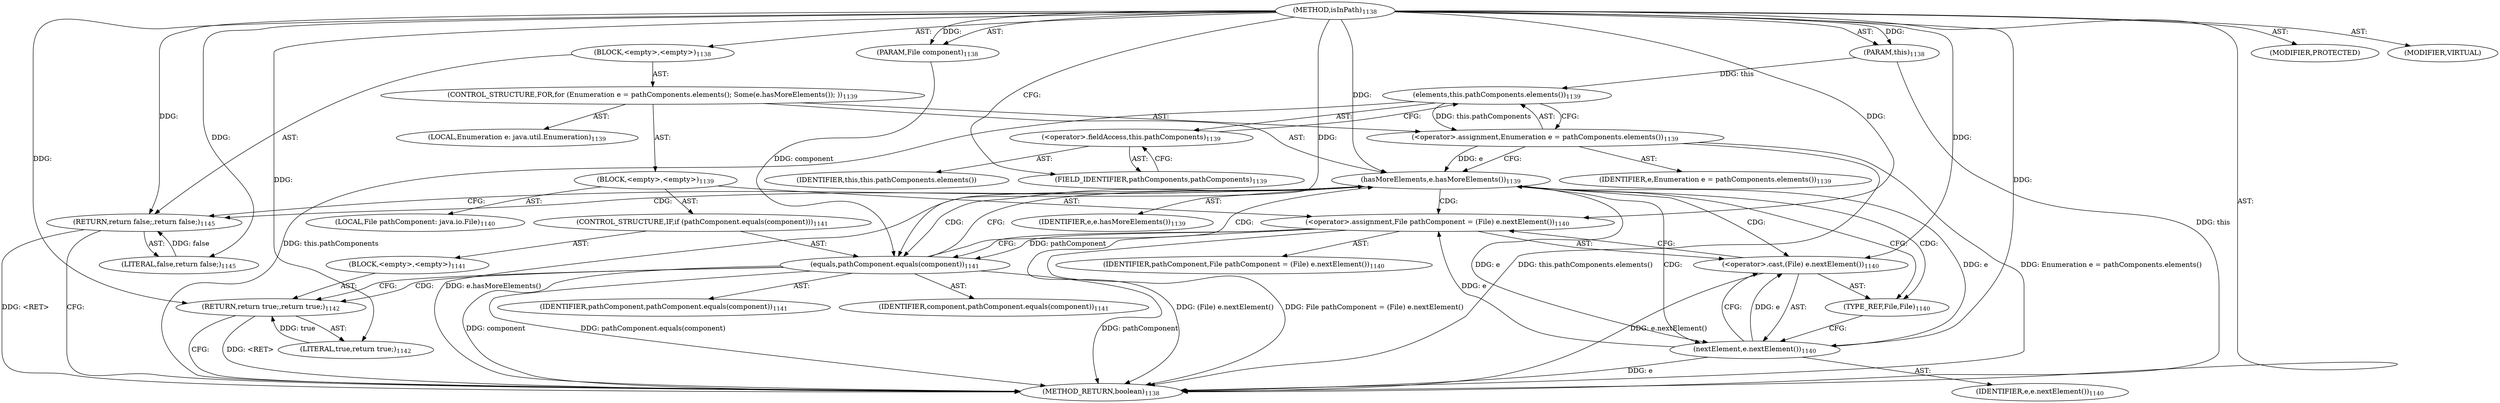 digraph "isInPath" {  
"111669149734" [label = <(METHOD,isInPath)<SUB>1138</SUB>> ]
"115964117081" [label = <(PARAM,this)<SUB>1138</SUB>> ]
"115964117082" [label = <(PARAM,File component)<SUB>1138</SUB>> ]
"25769803917" [label = <(BLOCK,&lt;empty&gt;,&lt;empty&gt;)<SUB>1138</SUB>> ]
"47244640350" [label = <(CONTROL_STRUCTURE,FOR,for (Enumeration e = pathComponents.elements(); Some(e.hasMoreElements()); ))<SUB>1139</SUB>> ]
"94489280564" [label = <(LOCAL,Enumeration e: java.util.Enumeration)<SUB>1139</SUB>> ]
"30064771637" [label = <(&lt;operator&gt;.assignment,Enumeration e = pathComponents.elements())<SUB>1139</SUB>> ]
"68719477229" [label = <(IDENTIFIER,e,Enumeration e = pathComponents.elements())<SUB>1139</SUB>> ]
"30064771638" [label = <(elements,this.pathComponents.elements())<SUB>1139</SUB>> ]
"30064771639" [label = <(&lt;operator&gt;.fieldAccess,this.pathComponents)<SUB>1139</SUB>> ]
"68719477230" [label = <(IDENTIFIER,this,this.pathComponents.elements())> ]
"55834574970" [label = <(FIELD_IDENTIFIER,pathComponents,pathComponents)<SUB>1139</SUB>> ]
"30064771640" [label = <(hasMoreElements,e.hasMoreElements())<SUB>1139</SUB>> ]
"68719477231" [label = <(IDENTIFIER,e,e.hasMoreElements())<SUB>1139</SUB>> ]
"25769803918" [label = <(BLOCK,&lt;empty&gt;,&lt;empty&gt;)<SUB>1139</SUB>> ]
"94489280565" [label = <(LOCAL,File pathComponent: java.io.File)<SUB>1140</SUB>> ]
"30064771641" [label = <(&lt;operator&gt;.assignment,File pathComponent = (File) e.nextElement())<SUB>1140</SUB>> ]
"68719477232" [label = <(IDENTIFIER,pathComponent,File pathComponent = (File) e.nextElement())<SUB>1140</SUB>> ]
"30064771642" [label = <(&lt;operator&gt;.cast,(File) e.nextElement())<SUB>1140</SUB>> ]
"180388626453" [label = <(TYPE_REF,File,File)<SUB>1140</SUB>> ]
"30064771643" [label = <(nextElement,e.nextElement())<SUB>1140</SUB>> ]
"68719477233" [label = <(IDENTIFIER,e,e.nextElement())<SUB>1140</SUB>> ]
"47244640351" [label = <(CONTROL_STRUCTURE,IF,if (pathComponent.equals(component)))<SUB>1141</SUB>> ]
"30064771644" [label = <(equals,pathComponent.equals(component))<SUB>1141</SUB>> ]
"68719477234" [label = <(IDENTIFIER,pathComponent,pathComponent.equals(component))<SUB>1141</SUB>> ]
"68719477235" [label = <(IDENTIFIER,component,pathComponent.equals(component))<SUB>1141</SUB>> ]
"25769803919" [label = <(BLOCK,&lt;empty&gt;,&lt;empty&gt;)<SUB>1141</SUB>> ]
"146028888093" [label = <(RETURN,return true;,return true;)<SUB>1142</SUB>> ]
"90194313348" [label = <(LITERAL,true,return true;)<SUB>1142</SUB>> ]
"146028888094" [label = <(RETURN,return false;,return false;)<SUB>1145</SUB>> ]
"90194313349" [label = <(LITERAL,false,return false;)<SUB>1145</SUB>> ]
"133143986273" [label = <(MODIFIER,PROTECTED)> ]
"133143986274" [label = <(MODIFIER,VIRTUAL)> ]
"128849018918" [label = <(METHOD_RETURN,boolean)<SUB>1138</SUB>> ]
  "111669149734" -> "115964117081"  [ label = "AST: "] 
  "111669149734" -> "115964117082"  [ label = "AST: "] 
  "111669149734" -> "25769803917"  [ label = "AST: "] 
  "111669149734" -> "133143986273"  [ label = "AST: "] 
  "111669149734" -> "133143986274"  [ label = "AST: "] 
  "111669149734" -> "128849018918"  [ label = "AST: "] 
  "25769803917" -> "47244640350"  [ label = "AST: "] 
  "25769803917" -> "146028888094"  [ label = "AST: "] 
  "47244640350" -> "94489280564"  [ label = "AST: "] 
  "47244640350" -> "30064771637"  [ label = "AST: "] 
  "47244640350" -> "30064771640"  [ label = "AST: "] 
  "47244640350" -> "25769803918"  [ label = "AST: "] 
  "30064771637" -> "68719477229"  [ label = "AST: "] 
  "30064771637" -> "30064771638"  [ label = "AST: "] 
  "30064771638" -> "30064771639"  [ label = "AST: "] 
  "30064771639" -> "68719477230"  [ label = "AST: "] 
  "30064771639" -> "55834574970"  [ label = "AST: "] 
  "30064771640" -> "68719477231"  [ label = "AST: "] 
  "25769803918" -> "94489280565"  [ label = "AST: "] 
  "25769803918" -> "30064771641"  [ label = "AST: "] 
  "25769803918" -> "47244640351"  [ label = "AST: "] 
  "30064771641" -> "68719477232"  [ label = "AST: "] 
  "30064771641" -> "30064771642"  [ label = "AST: "] 
  "30064771642" -> "180388626453"  [ label = "AST: "] 
  "30064771642" -> "30064771643"  [ label = "AST: "] 
  "30064771643" -> "68719477233"  [ label = "AST: "] 
  "47244640351" -> "30064771644"  [ label = "AST: "] 
  "47244640351" -> "25769803919"  [ label = "AST: "] 
  "30064771644" -> "68719477234"  [ label = "AST: "] 
  "30064771644" -> "68719477235"  [ label = "AST: "] 
  "25769803919" -> "146028888093"  [ label = "AST: "] 
  "146028888093" -> "90194313348"  [ label = "AST: "] 
  "146028888094" -> "90194313349"  [ label = "AST: "] 
  "146028888094" -> "128849018918"  [ label = "CFG: "] 
  "30064771637" -> "30064771640"  [ label = "CFG: "] 
  "30064771640" -> "180388626453"  [ label = "CFG: "] 
  "30064771640" -> "146028888094"  [ label = "CFG: "] 
  "30064771638" -> "30064771637"  [ label = "CFG: "] 
  "30064771641" -> "30064771644"  [ label = "CFG: "] 
  "30064771639" -> "30064771638"  [ label = "CFG: "] 
  "30064771642" -> "30064771641"  [ label = "CFG: "] 
  "30064771644" -> "30064771640"  [ label = "CFG: "] 
  "30064771644" -> "146028888093"  [ label = "CFG: "] 
  "55834574970" -> "30064771639"  [ label = "CFG: "] 
  "180388626453" -> "30064771643"  [ label = "CFG: "] 
  "30064771643" -> "30064771642"  [ label = "CFG: "] 
  "146028888093" -> "128849018918"  [ label = "CFG: "] 
  "111669149734" -> "55834574970"  [ label = "CFG: "] 
  "146028888093" -> "128849018918"  [ label = "DDG: &lt;RET&gt;"] 
  "146028888094" -> "128849018918"  [ label = "DDG: &lt;RET&gt;"] 
  "115964117081" -> "128849018918"  [ label = "DDG: this"] 
  "30064771638" -> "128849018918"  [ label = "DDG: this.pathComponents"] 
  "30064771637" -> "128849018918"  [ label = "DDG: this.pathComponents.elements()"] 
  "30064771637" -> "128849018918"  [ label = "DDG: Enumeration e = pathComponents.elements()"] 
  "30064771640" -> "128849018918"  [ label = "DDG: e.hasMoreElements()"] 
  "30064771643" -> "128849018918"  [ label = "DDG: e"] 
  "30064771642" -> "128849018918"  [ label = "DDG: e.nextElement()"] 
  "30064771641" -> "128849018918"  [ label = "DDG: (File) e.nextElement()"] 
  "30064771641" -> "128849018918"  [ label = "DDG: File pathComponent = (File) e.nextElement()"] 
  "30064771644" -> "128849018918"  [ label = "DDG: pathComponent"] 
  "30064771644" -> "128849018918"  [ label = "DDG: component"] 
  "30064771644" -> "128849018918"  [ label = "DDG: pathComponent.equals(component)"] 
  "111669149734" -> "115964117081"  [ label = "DDG: "] 
  "111669149734" -> "115964117082"  [ label = "DDG: "] 
  "90194313349" -> "146028888094"  [ label = "DDG: false"] 
  "111669149734" -> "146028888094"  [ label = "DDG: "] 
  "30064771638" -> "30064771637"  [ label = "DDG: this.pathComponents"] 
  "111669149734" -> "90194313349"  [ label = "DDG: "] 
  "30064771637" -> "30064771640"  [ label = "DDG: e"] 
  "30064771643" -> "30064771640"  [ label = "DDG: e"] 
  "111669149734" -> "30064771640"  [ label = "DDG: "] 
  "111669149734" -> "30064771641"  [ label = "DDG: "] 
  "30064771643" -> "30064771641"  [ label = "DDG: e"] 
  "115964117081" -> "30064771638"  [ label = "DDG: this"] 
  "111669149734" -> "30064771642"  [ label = "DDG: "] 
  "30064771643" -> "30064771642"  [ label = "DDG: e"] 
  "30064771641" -> "30064771644"  [ label = "DDG: pathComponent"] 
  "111669149734" -> "30064771644"  [ label = "DDG: "] 
  "115964117082" -> "30064771644"  [ label = "DDG: component"] 
  "90194313348" -> "146028888093"  [ label = "DDG: true"] 
  "111669149734" -> "146028888093"  [ label = "DDG: "] 
  "30064771640" -> "30064771643"  [ label = "DDG: e"] 
  "111669149734" -> "30064771643"  [ label = "DDG: "] 
  "111669149734" -> "90194313348"  [ label = "DDG: "] 
  "30064771640" -> "146028888094"  [ label = "CDG: "] 
  "30064771640" -> "30064771644"  [ label = "CDG: "] 
  "30064771640" -> "30064771643"  [ label = "CDG: "] 
  "30064771640" -> "30064771642"  [ label = "CDG: "] 
  "30064771640" -> "30064771641"  [ label = "CDG: "] 
  "30064771640" -> "180388626453"  [ label = "CDG: "] 
  "30064771644" -> "146028888093"  [ label = "CDG: "] 
  "30064771644" -> "30064771640"  [ label = "CDG: "] 
}
